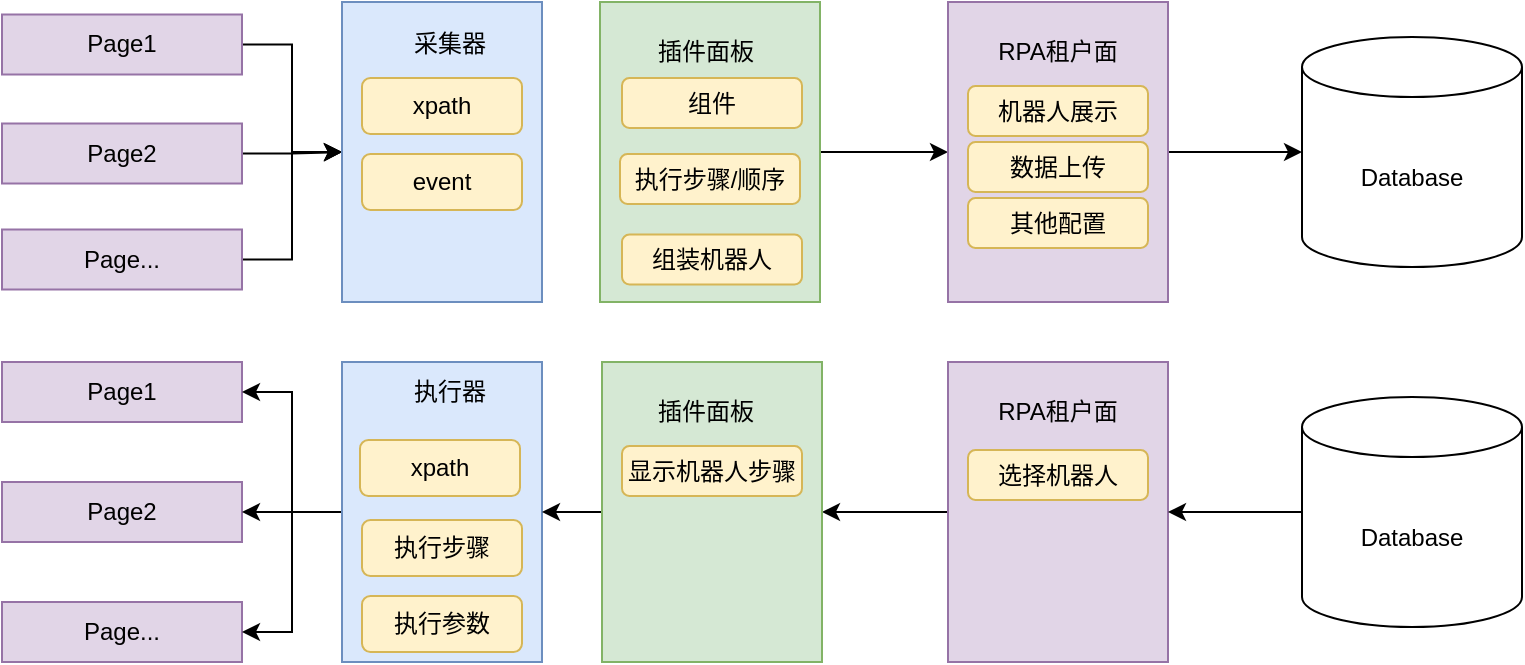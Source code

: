 <mxfile version="21.6.5" type="github" pages="2">
  <diagram id="oaLfkoBUNta8aNfazAAT" name="浏览器插件">
    <mxGraphModel dx="954" dy="494" grid="1" gridSize="10" guides="1" tooltips="1" connect="1" arrows="1" fold="1" page="1" pageScale="1" pageWidth="827" pageHeight="1169" math="0" shadow="0">
      <root>
        <mxCell id="0" />
        <mxCell id="1" parent="0" />
        <mxCell id="2ukARSMntHaHrh0UnRik-100" value="" style="edgeStyle=orthogonalEdgeStyle;rounded=0;orthogonalLoop=1;jettySize=auto;html=1;" parent="1" source="2ukARSMntHaHrh0UnRik-4" target="2ukARSMntHaHrh0UnRik-96" edge="1">
          <mxGeometry relative="1" as="geometry" />
        </mxCell>
        <mxCell id="2ukARSMntHaHrh0UnRik-4" value="Page1" style="rounded=0;whiteSpace=wrap;html=1;fillColor=#e1d5e7;strokeColor=#9673a6;" parent="1" vertex="1">
          <mxGeometry x="60" y="56.25" width="120" height="30" as="geometry" />
        </mxCell>
        <mxCell id="2ukARSMntHaHrh0UnRik-98" value="" style="edgeStyle=orthogonalEdgeStyle;rounded=0;orthogonalLoop=1;jettySize=auto;html=1;" parent="1" source="2ukARSMntHaHrh0UnRik-5" target="2ukARSMntHaHrh0UnRik-96" edge="1">
          <mxGeometry relative="1" as="geometry" />
        </mxCell>
        <mxCell id="2ukARSMntHaHrh0UnRik-5" value="Page2" style="rounded=0;whiteSpace=wrap;html=1;fillColor=#e1d5e7;strokeColor=#9673a6;" parent="1" vertex="1">
          <mxGeometry x="60" y="110.75" width="120" height="30" as="geometry" />
        </mxCell>
        <mxCell id="2ukARSMntHaHrh0UnRik-99" value="" style="edgeStyle=orthogonalEdgeStyle;rounded=0;orthogonalLoop=1;jettySize=auto;html=1;" parent="1" source="2ukARSMntHaHrh0UnRik-6" target="2ukARSMntHaHrh0UnRik-96" edge="1">
          <mxGeometry relative="1" as="geometry" />
        </mxCell>
        <mxCell id="2ukARSMntHaHrh0UnRik-6" value="Page..." style="rounded=0;whiteSpace=wrap;html=1;fillColor=#e1d5e7;strokeColor=#9673a6;" parent="1" vertex="1">
          <mxGeometry x="60" y="163.75" width="120" height="30" as="geometry" />
        </mxCell>
        <mxCell id="2ukARSMntHaHrh0UnRik-17" value="" style="edgeStyle=orthogonalEdgeStyle;rounded=0;orthogonalLoop=1;jettySize=auto;html=1;" parent="1" source="2ukARSMntHaHrh0UnRik-8" target="2ukARSMntHaHrh0UnRik-16" edge="1">
          <mxGeometry relative="1" as="geometry" />
        </mxCell>
        <mxCell id="2ukARSMntHaHrh0UnRik-8" value="&lt;div style=&quot;&quot;&gt;&lt;br&gt;&lt;/div&gt;" style="rounded=0;whiteSpace=wrap;html=1;fillColor=#d5e8d4;strokeColor=#82b366;align=center;" parent="1" vertex="1">
          <mxGeometry x="359" y="50" width="110" height="150" as="geometry" />
        </mxCell>
        <mxCell id="2ukARSMntHaHrh0UnRik-12" value="Database" style="shape=cylinder3;whiteSpace=wrap;html=1;boundedLbl=1;backgroundOutline=1;size=15;" parent="1" vertex="1">
          <mxGeometry x="710" y="67.5" width="110" height="115" as="geometry" />
        </mxCell>
        <mxCell id="2ukARSMntHaHrh0UnRik-18" value="" style="edgeStyle=orthogonalEdgeStyle;rounded=0;orthogonalLoop=1;jettySize=auto;html=1;" parent="1" source="2ukARSMntHaHrh0UnRik-16" target="2ukARSMntHaHrh0UnRik-12" edge="1">
          <mxGeometry relative="1" as="geometry" />
        </mxCell>
        <mxCell id="2ukARSMntHaHrh0UnRik-16" value="" style="rounded=0;whiteSpace=wrap;html=1;fillColor=#e1d5e7;strokeColor=#9673a6;" parent="1" vertex="1">
          <mxGeometry x="533" y="50" width="110" height="150" as="geometry" />
        </mxCell>
        <mxCell id="2ukARSMntHaHrh0UnRik-19" value="插件面板" style="text;html=1;strokeColor=none;fillColor=none;align=center;verticalAlign=middle;whiteSpace=wrap;rounded=0;" parent="1" vertex="1">
          <mxGeometry x="382" y="60" width="60" height="30" as="geometry" />
        </mxCell>
        <mxCell id="2ukARSMntHaHrh0UnRik-20" value="RPA租户面" style="text;html=1;strokeColor=none;fillColor=none;align=center;verticalAlign=middle;whiteSpace=wrap;rounded=0;" parent="1" vertex="1">
          <mxGeometry x="553" y="60" width="70" height="30" as="geometry" />
        </mxCell>
        <mxCell id="2ukARSMntHaHrh0UnRik-21" value="组件" style="rounded=1;whiteSpace=wrap;html=1;fillColor=#fff2cc;strokeColor=#d6b656;" parent="1" vertex="1">
          <mxGeometry x="370" y="88" width="90" height="25" as="geometry" />
        </mxCell>
        <mxCell id="2ukARSMntHaHrh0UnRik-24" value="执行步骤/顺序" style="rounded=1;whiteSpace=wrap;html=1;fillColor=#fff2cc;strokeColor=#d6b656;" parent="1" vertex="1">
          <mxGeometry x="369" y="126" width="90" height="25" as="geometry" />
        </mxCell>
        <mxCell id="2ukARSMntHaHrh0UnRik-25" value="组装机器人" style="rounded=1;whiteSpace=wrap;html=1;fillColor=#fff2cc;strokeColor=#d6b656;" parent="1" vertex="1">
          <mxGeometry x="370" y="166.25" width="90" height="25" as="geometry" />
        </mxCell>
        <mxCell id="2ukARSMntHaHrh0UnRik-26" value="数据上传" style="rounded=1;whiteSpace=wrap;html=1;fillColor=#fff2cc;strokeColor=#d6b656;" parent="1" vertex="1">
          <mxGeometry x="543" y="120" width="90" height="25" as="geometry" />
        </mxCell>
        <mxCell id="2ukARSMntHaHrh0UnRik-27" value="机器人展示" style="rounded=1;whiteSpace=wrap;html=1;fillColor=#fff2cc;strokeColor=#d6b656;" parent="1" vertex="1">
          <mxGeometry x="543" y="92" width="90" height="25" as="geometry" />
        </mxCell>
        <mxCell id="2ukARSMntHaHrh0UnRik-28" value="其他配置" style="rounded=1;whiteSpace=wrap;html=1;fillColor=#fff2cc;strokeColor=#d6b656;" parent="1" vertex="1">
          <mxGeometry x="543" y="148" width="90" height="25" as="geometry" />
        </mxCell>
        <mxCell id="2ukARSMntHaHrh0UnRik-68" value="Page1" style="rounded=0;whiteSpace=wrap;html=1;fillColor=#e1d5e7;strokeColor=#9673a6;" parent="1" vertex="1">
          <mxGeometry x="60" y="230" width="120" height="30" as="geometry" />
        </mxCell>
        <mxCell id="2ukARSMntHaHrh0UnRik-70" value="Page2" style="rounded=0;whiteSpace=wrap;html=1;fillColor=#e1d5e7;strokeColor=#9673a6;" parent="1" vertex="1">
          <mxGeometry x="60" y="290" width="120" height="30" as="geometry" />
        </mxCell>
        <mxCell id="2ukARSMntHaHrh0UnRik-72" value="Page..." style="rounded=0;whiteSpace=wrap;html=1;fillColor=#e1d5e7;strokeColor=#9673a6;" parent="1" vertex="1">
          <mxGeometry x="60" y="350" width="120" height="30" as="geometry" />
        </mxCell>
        <mxCell id="2ukARSMntHaHrh0UnRik-92" value="" style="edgeStyle=orthogonalEdgeStyle;rounded=0;orthogonalLoop=1;jettySize=auto;html=1;" parent="1" source="2ukARSMntHaHrh0UnRik-74" target="2ukARSMntHaHrh0UnRik-70" edge="1">
          <mxGeometry relative="1" as="geometry" />
        </mxCell>
        <mxCell id="2ukARSMntHaHrh0UnRik-93" style="edgeStyle=orthogonalEdgeStyle;rounded=0;orthogonalLoop=1;jettySize=auto;html=1;entryX=1;entryY=0.5;entryDx=0;entryDy=0;" parent="1" source="2ukARSMntHaHrh0UnRik-74" target="2ukARSMntHaHrh0UnRik-72" edge="1">
          <mxGeometry relative="1" as="geometry">
            <mxPoint x="310" y="350" as="targetPoint" />
          </mxGeometry>
        </mxCell>
        <mxCell id="2ukARSMntHaHrh0UnRik-94" style="edgeStyle=orthogonalEdgeStyle;rounded=0;orthogonalLoop=1;jettySize=auto;html=1;entryX=1;entryY=0.5;entryDx=0;entryDy=0;" parent="1" source="2ukARSMntHaHrh0UnRik-74" target="2ukARSMntHaHrh0UnRik-68" edge="1">
          <mxGeometry relative="1" as="geometry" />
        </mxCell>
        <mxCell id="2ukARSMntHaHrh0UnRik-74" value="&lt;div style=&quot;&quot;&gt;&lt;br&gt;&lt;/div&gt;" style="rounded=0;whiteSpace=wrap;html=1;fillColor=#dae8fc;strokeColor=#6c8ebf;align=center;" parent="1" vertex="1">
          <mxGeometry x="230" y="230" width="100" height="150" as="geometry" />
        </mxCell>
        <mxCell id="2ukARSMntHaHrh0UnRik-107" style="edgeStyle=orthogonalEdgeStyle;rounded=0;orthogonalLoop=1;jettySize=auto;html=1;entryX=1;entryY=0.5;entryDx=0;entryDy=0;" parent="1" source="2ukARSMntHaHrh0UnRik-76" target="2ukARSMntHaHrh0UnRik-101" edge="1">
          <mxGeometry relative="1" as="geometry" />
        </mxCell>
        <mxCell id="2ukARSMntHaHrh0UnRik-76" value="" style="rounded=0;whiteSpace=wrap;html=1;fillColor=#e1d5e7;strokeColor=#9673a6;" parent="1" vertex="1">
          <mxGeometry x="533" y="230" width="110" height="150" as="geometry" />
        </mxCell>
        <mxCell id="2ukARSMntHaHrh0UnRik-77" value="执行器" style="text;html=1;strokeColor=none;fillColor=none;align=center;verticalAlign=middle;whiteSpace=wrap;rounded=0;" parent="1" vertex="1">
          <mxGeometry x="254" y="230" width="60" height="30" as="geometry" />
        </mxCell>
        <mxCell id="2ukARSMntHaHrh0UnRik-78" value="RPA租户面" style="text;html=1;strokeColor=none;fillColor=none;align=center;verticalAlign=middle;whiteSpace=wrap;rounded=0;" parent="1" vertex="1">
          <mxGeometry x="553" y="240" width="70" height="30" as="geometry" />
        </mxCell>
        <mxCell id="2ukARSMntHaHrh0UnRik-84" value="选择机器人" style="rounded=1;whiteSpace=wrap;html=1;fillColor=#fff2cc;strokeColor=#d6b656;" parent="1" vertex="1">
          <mxGeometry x="543" y="274" width="90" height="25" as="geometry" />
        </mxCell>
        <mxCell id="2ukARSMntHaHrh0UnRik-89" style="edgeStyle=orthogonalEdgeStyle;rounded=0;orthogonalLoop=1;jettySize=auto;html=1;" parent="1" source="2ukARSMntHaHrh0UnRik-86" target="2ukARSMntHaHrh0UnRik-76" edge="1">
          <mxGeometry relative="1" as="geometry" />
        </mxCell>
        <mxCell id="2ukARSMntHaHrh0UnRik-86" value="Database" style="shape=cylinder3;whiteSpace=wrap;html=1;boundedLbl=1;backgroundOutline=1;size=15;" parent="1" vertex="1">
          <mxGeometry x="710" y="247.5" width="110" height="115" as="geometry" />
        </mxCell>
        <mxCell id="2ukARSMntHaHrh0UnRik-96" value="" style="rounded=0;whiteSpace=wrap;html=1;fillColor=#dae8fc;strokeColor=#6c8ebf;" parent="1" vertex="1">
          <mxGeometry x="230" y="50" width="100" height="150" as="geometry" />
        </mxCell>
        <mxCell id="2ukARSMntHaHrh0UnRik-108" style="edgeStyle=orthogonalEdgeStyle;rounded=0;orthogonalLoop=1;jettySize=auto;html=1;exitX=0;exitY=0.5;exitDx=0;exitDy=0;entryX=1;entryY=0.5;entryDx=0;entryDy=0;" parent="1" source="2ukARSMntHaHrh0UnRik-101" target="2ukARSMntHaHrh0UnRik-74" edge="1">
          <mxGeometry relative="1" as="geometry" />
        </mxCell>
        <mxCell id="2ukARSMntHaHrh0UnRik-101" value="&lt;div style=&quot;&quot;&gt;&lt;br&gt;&lt;/div&gt;" style="rounded=0;whiteSpace=wrap;html=1;fillColor=#d5e8d4;strokeColor=#82b366;align=center;" parent="1" vertex="1">
          <mxGeometry x="360" y="230" width="110" height="150" as="geometry" />
        </mxCell>
        <mxCell id="2ukARSMntHaHrh0UnRik-104" value="插件面板" style="text;html=1;strokeColor=none;fillColor=none;align=center;verticalAlign=middle;whiteSpace=wrap;rounded=0;" parent="1" vertex="1">
          <mxGeometry x="382" y="240" width="60" height="30" as="geometry" />
        </mxCell>
        <mxCell id="2ukARSMntHaHrh0UnRik-105" value="显示机器人步骤" style="rounded=1;whiteSpace=wrap;html=1;fillColor=#fff2cc;strokeColor=#d6b656;" parent="1" vertex="1">
          <mxGeometry x="370" y="272" width="90" height="25" as="geometry" />
        </mxCell>
        <mxCell id="2ukARSMntHaHrh0UnRik-109" value="采集器" style="text;html=1;strokeColor=none;fillColor=none;align=center;verticalAlign=middle;whiteSpace=wrap;rounded=0;" parent="1" vertex="1">
          <mxGeometry x="254" y="56.25" width="60" height="30" as="geometry" />
        </mxCell>
        <mxCell id="2ukARSMntHaHrh0UnRik-112" value="xpath" style="rounded=1;whiteSpace=wrap;html=1;fillColor=#fff2cc;strokeColor=#d6b656;" parent="1" vertex="1">
          <mxGeometry x="240" y="88" width="80" height="28" as="geometry" />
        </mxCell>
        <mxCell id="2ukARSMntHaHrh0UnRik-114" value="xpath" style="rounded=1;whiteSpace=wrap;html=1;fillColor=#fff2cc;strokeColor=#d6b656;" parent="1" vertex="1">
          <mxGeometry x="239" y="269" width="80" height="28" as="geometry" />
        </mxCell>
        <mxCell id="2ukARSMntHaHrh0UnRik-115" value="event" style="rounded=1;whiteSpace=wrap;html=1;fillColor=#fff2cc;strokeColor=#d6b656;" parent="1" vertex="1">
          <mxGeometry x="240" y="126" width="80" height="28" as="geometry" />
        </mxCell>
        <mxCell id="2ukARSMntHaHrh0UnRik-117" value="执行步骤" style="rounded=1;whiteSpace=wrap;html=1;fillColor=#fff2cc;strokeColor=#d6b656;" parent="1" vertex="1">
          <mxGeometry x="240" y="309" width="80" height="28" as="geometry" />
        </mxCell>
        <mxCell id="2ukARSMntHaHrh0UnRik-118" value="执行参数" style="rounded=1;whiteSpace=wrap;html=1;fillColor=#fff2cc;strokeColor=#d6b656;" parent="1" vertex="1">
          <mxGeometry x="240" y="347" width="80" height="28" as="geometry" />
        </mxCell>
      </root>
    </mxGraphModel>
  </diagram>
  <diagram id="sKPY_HW8i7ahSuXmGIzl" name="浏览器插件执行器">
    <mxGraphModel dx="954" dy="494" grid="1" gridSize="10" guides="1" tooltips="1" connect="1" arrows="1" fold="1" page="1" pageScale="1" pageWidth="827" pageHeight="1169" math="0" shadow="0">
      <root>
        <mxCell id="0" />
        <mxCell id="1" parent="0" />
        <mxCell id="9V7ekcbZqhQA6HBC1cWz-2" value="" style="line;strokeWidth=4;direction=south;html=1;perimeter=backbonePerimeter;points=[];outlineConnect=0;" vertex="1" parent="1">
          <mxGeometry x="279" y="40" width="10" height="280" as="geometry" />
        </mxCell>
        <mxCell id="9V7ekcbZqhQA6HBC1cWz-5" value="" style="line;strokeWidth=4;direction=south;html=1;perimeter=backbonePerimeter;points=[];outlineConnect=0;" vertex="1" parent="1">
          <mxGeometry x="470" y="40" width="10" height="280" as="geometry" />
        </mxCell>
        <mxCell id="9V7ekcbZqhQA6HBC1cWz-6" value="background&amp;nbsp; script" style="text;html=1;strokeColor=#6c8ebf;fillColor=#dae8fc;align=center;verticalAlign=middle;whiteSpace=wrap;rounded=0;" vertex="1" parent="1">
          <mxGeometry x="231.5" width="105" height="30" as="geometry" />
        </mxCell>
        <mxCell id="9V7ekcbZqhQA6HBC1cWz-7" value="" style="line;strokeWidth=4;direction=south;html=1;perimeter=backbonePerimeter;points=[];outlineConnect=0;" vertex="1" parent="1">
          <mxGeometry x="80" y="40" width="10" height="280" as="geometry" />
        </mxCell>
        <mxCell id="9V7ekcbZqhQA6HBC1cWz-8" value="浏览器插件面板" style="text;html=1;strokeColor=#6c8ebf;fillColor=#dae8fc;align=center;verticalAlign=middle;whiteSpace=wrap;rounded=0;" vertex="1" parent="1">
          <mxGeometry x="32.5" width="105" height="30" as="geometry" />
        </mxCell>
        <mxCell id="9V7ekcbZqhQA6HBC1cWz-9" value="content&amp;nbsp; script" style="text;html=1;strokeColor=#6c8ebf;fillColor=#dae8fc;align=center;verticalAlign=middle;whiteSpace=wrap;rounded=0;" vertex="1" parent="1">
          <mxGeometry x="414" y="1" width="105" height="30" as="geometry" />
        </mxCell>
        <mxCell id="9V7ekcbZqhQA6HBC1cWz-10" value="" style="rounded=0;whiteSpace=wrap;html=1;fillColor=#dae8fc;strokeColor=#6c8ebf;" vertex="1" parent="1">
          <mxGeometry x="600" y="35" width="120" height="70" as="geometry" />
        </mxCell>
        <mxCell id="9V7ekcbZqhQA6HBC1cWz-11" value="" style="rounded=0;whiteSpace=wrap;html=1;fillColor=#dae8fc;strokeColor=#6c8ebf;" vertex="1" parent="1">
          <mxGeometry x="600" y="135" width="120" height="70" as="geometry" />
        </mxCell>
        <mxCell id="9V7ekcbZqhQA6HBC1cWz-12" value="" style="rounded=0;whiteSpace=wrap;html=1;fillColor=#dae8fc;strokeColor=#6c8ebf;" vertex="1" parent="1">
          <mxGeometry x="600" y="235" width="120" height="70" as="geometry" />
        </mxCell>
        <mxCell id="9V7ekcbZqhQA6HBC1cWz-13" value="Page1" style="text;html=1;strokeColor=none;fillColor=none;align=center;verticalAlign=middle;whiteSpace=wrap;rounded=0;" vertex="1" parent="1">
          <mxGeometry x="630" y="35" width="60" height="30" as="geometry" />
        </mxCell>
        <mxCell id="9V7ekcbZqhQA6HBC1cWz-14" value="Page2" style="text;html=1;strokeColor=none;fillColor=none;align=center;verticalAlign=middle;whiteSpace=wrap;rounded=0;" vertex="1" parent="1">
          <mxGeometry x="630" y="135" width="60" height="30" as="geometry" />
        </mxCell>
        <mxCell id="9V7ekcbZqhQA6HBC1cWz-15" value="Page2" style="text;html=1;strokeColor=none;fillColor=none;align=center;verticalAlign=middle;whiteSpace=wrap;rounded=0;" vertex="1" parent="1">
          <mxGeometry x="630" y="235" width="60" height="30" as="geometry" />
        </mxCell>
        <mxCell id="9V7ekcbZqhQA6HBC1cWz-16" value="event 执行器" style="rounded=1;whiteSpace=wrap;html=1;fillColor=#fff2cc;strokeColor=#d6b656;" vertex="1" parent="1">
          <mxGeometry x="610" y="65" width="100" height="30" as="geometry" />
        </mxCell>
        <mxCell id="9V7ekcbZqhQA6HBC1cWz-17" value="event 执行器" style="rounded=1;whiteSpace=wrap;html=1;fillColor=#fff2cc;strokeColor=#d6b656;" vertex="1" parent="1">
          <mxGeometry x="610" y="165" width="100" height="30" as="geometry" />
        </mxCell>
        <mxCell id="9V7ekcbZqhQA6HBC1cWz-18" value="event 执行器" style="rounded=1;whiteSpace=wrap;html=1;fillColor=#fff2cc;strokeColor=#d6b656;" vertex="1" parent="1">
          <mxGeometry x="610" y="265" width="100" height="30" as="geometry" />
        </mxCell>
        <mxCell id="9V7ekcbZqhQA6HBC1cWz-19" value="" style="endArrow=classic;html=1;rounded=0;" edge="1" parent="1">
          <mxGeometry relative="1" as="geometry">
            <mxPoint x="100" y="90" as="sourcePoint" />
            <mxPoint x="260" y="90" as="targetPoint" />
          </mxGeometry>
        </mxCell>
        <mxCell id="9V7ekcbZqhQA6HBC1cWz-20" value="postmessage" style="edgeLabel;resizable=0;html=1;align=center;verticalAlign=middle;" connectable="0" vertex="1" parent="9V7ekcbZqhQA6HBC1cWz-19">
          <mxGeometry relative="1" as="geometry" />
        </mxCell>
        <mxCell id="9V7ekcbZqhQA6HBC1cWz-21" value="发送机器人数据" style="edgeLabel;resizable=0;html=1;align=left;verticalAlign=bottom;" connectable="0" vertex="1" parent="9V7ekcbZqhQA6HBC1cWz-19">
          <mxGeometry x="-1" relative="1" as="geometry" />
        </mxCell>
        <mxCell id="9V7ekcbZqhQA6HBC1cWz-22" value="" style="endArrow=classic;html=1;rounded=0;" edge="1" parent="1">
          <mxGeometry relative="1" as="geometry">
            <mxPoint x="300" y="90" as="sourcePoint" />
            <mxPoint x="460" y="90" as="targetPoint" />
          </mxGeometry>
        </mxCell>
        <mxCell id="9V7ekcbZqhQA6HBC1cWz-23" value="postmessage" style="edgeLabel;resizable=0;html=1;align=center;verticalAlign=middle;" connectable="0" vertex="1" parent="9V7ekcbZqhQA6HBC1cWz-22">
          <mxGeometry relative="1" as="geometry" />
        </mxCell>
        <mxCell id="9V7ekcbZqhQA6HBC1cWz-24" value="发送单个步骤执行" style="edgeLabel;resizable=0;html=1;align=left;verticalAlign=bottom;" connectable="0" vertex="1" parent="9V7ekcbZqhQA6HBC1cWz-22">
          <mxGeometry x="-1" relative="1" as="geometry" />
        </mxCell>
        <mxCell id="9V7ekcbZqhQA6HBC1cWz-27" value="" style="shape=flexArrow;endArrow=classic;startArrow=classic;html=1;rounded=0;" edge="1" parent="1">
          <mxGeometry width="100" height="100" relative="1" as="geometry">
            <mxPoint x="487" y="180" as="sourcePoint" />
            <mxPoint x="597" y="179.5" as="targetPoint" />
            <Array as="points">
              <mxPoint x="528" y="180" />
            </Array>
          </mxGeometry>
        </mxCell>
        <mxCell id="9V7ekcbZqhQA6HBC1cWz-28" value="" style="endArrow=classic;html=1;rounded=0;" edge="1" parent="1">
          <mxGeometry relative="1" as="geometry">
            <mxPoint x="450" y="169.5" as="sourcePoint" />
            <mxPoint x="300" y="169.5" as="targetPoint" />
          </mxGeometry>
        </mxCell>
        <mxCell id="9V7ekcbZqhQA6HBC1cWz-29" value="postmessage" style="edgeLabel;resizable=0;html=1;align=center;verticalAlign=middle;" connectable="0" vertex="1" parent="9V7ekcbZqhQA6HBC1cWz-28">
          <mxGeometry relative="1" as="geometry" />
        </mxCell>
        <mxCell id="9V7ekcbZqhQA6HBC1cWz-30" value="返回执行结果" style="edgeLabel;resizable=0;html=1;align=left;verticalAlign=bottom;" connectable="0" vertex="1" parent="9V7ekcbZqhQA6HBC1cWz-28">
          <mxGeometry x="-1" relative="1" as="geometry">
            <mxPoint x="-136" y="-9" as="offset" />
          </mxGeometry>
        </mxCell>
        <mxCell id="9V7ekcbZqhQA6HBC1cWz-31" value="" style="endArrow=classic;html=1;rounded=0;" edge="1" parent="1">
          <mxGeometry relative="1" as="geometry">
            <mxPoint x="250" y="170" as="sourcePoint" />
            <mxPoint x="100" y="170" as="targetPoint" />
          </mxGeometry>
        </mxCell>
        <mxCell id="9V7ekcbZqhQA6HBC1cWz-32" value="postmessage" style="edgeLabel;resizable=0;html=1;align=center;verticalAlign=middle;" connectable="0" vertex="1" parent="9V7ekcbZqhQA6HBC1cWz-31">
          <mxGeometry relative="1" as="geometry" />
        </mxCell>
        <mxCell id="9V7ekcbZqhQA6HBC1cWz-33" value="显示执行结果" style="edgeLabel;resizable=0;html=1;align=left;verticalAlign=bottom;" connectable="0" vertex="1" parent="9V7ekcbZqhQA6HBC1cWz-31">
          <mxGeometry x="-1" relative="1" as="geometry">
            <mxPoint x="-136" y="-9" as="offset" />
          </mxGeometry>
        </mxCell>
        <mxCell id="9V7ekcbZqhQA6HBC1cWz-40" value="" style="endArrow=classic;html=1;rounded=0;" edge="1" parent="1">
          <mxGeometry relative="1" as="geometry">
            <mxPoint x="300" y="220" as="sourcePoint" />
            <mxPoint x="460" y="220" as="targetPoint" />
          </mxGeometry>
        </mxCell>
        <mxCell id="9V7ekcbZqhQA6HBC1cWz-41" value="postmessage" style="edgeLabel;resizable=0;html=1;align=center;verticalAlign=middle;" connectable="0" vertex="1" parent="9V7ekcbZqhQA6HBC1cWz-40">
          <mxGeometry relative="1" as="geometry" />
        </mxCell>
        <mxCell id="9V7ekcbZqhQA6HBC1cWz-42" value="发送单个步骤执行" style="edgeLabel;resizable=0;html=1;align=left;verticalAlign=bottom;" connectable="0" vertex="1" parent="9V7ekcbZqhQA6HBC1cWz-40">
          <mxGeometry x="-1" relative="1" as="geometry" />
        </mxCell>
        <mxCell id="9V7ekcbZqhQA6HBC1cWz-45" value="" style="endArrow=classic;html=1;rounded=0;" edge="1" parent="1">
          <mxGeometry relative="1" as="geometry">
            <mxPoint x="450" y="279.5" as="sourcePoint" />
            <mxPoint x="300" y="279.5" as="targetPoint" />
          </mxGeometry>
        </mxCell>
        <mxCell id="9V7ekcbZqhQA6HBC1cWz-46" value="postmessage" style="edgeLabel;resizable=0;html=1;align=center;verticalAlign=middle;" connectable="0" vertex="1" parent="9V7ekcbZqhQA6HBC1cWz-45">
          <mxGeometry relative="1" as="geometry" />
        </mxCell>
        <mxCell id="9V7ekcbZqhQA6HBC1cWz-47" value="返回执行结果" style="edgeLabel;resizable=0;html=1;align=left;verticalAlign=bottom;" connectable="0" vertex="1" parent="9V7ekcbZqhQA6HBC1cWz-45">
          <mxGeometry x="-1" relative="1" as="geometry">
            <mxPoint x="-136" y="-9" as="offset" />
          </mxGeometry>
        </mxCell>
        <mxCell id="9V7ekcbZqhQA6HBC1cWz-48" value="" style="endArrow=classic;html=1;rounded=0;" edge="1" parent="1">
          <mxGeometry relative="1" as="geometry">
            <mxPoint x="250" y="279.5" as="sourcePoint" />
            <mxPoint x="100" y="279.5" as="targetPoint" />
          </mxGeometry>
        </mxCell>
        <mxCell id="9V7ekcbZqhQA6HBC1cWz-49" value="postmessage" style="edgeLabel;resizable=0;html=1;align=center;verticalAlign=middle;" connectable="0" vertex="1" parent="9V7ekcbZqhQA6HBC1cWz-48">
          <mxGeometry relative="1" as="geometry" />
        </mxCell>
        <mxCell id="9V7ekcbZqhQA6HBC1cWz-50" value="显示执行结果" style="edgeLabel;resizable=0;html=1;align=left;verticalAlign=bottom;" connectable="0" vertex="1" parent="9V7ekcbZqhQA6HBC1cWz-48">
          <mxGeometry x="-1" relative="1" as="geometry">
            <mxPoint x="-136" y="-9" as="offset" />
          </mxGeometry>
        </mxCell>
      </root>
    </mxGraphModel>
  </diagram>
</mxfile>
